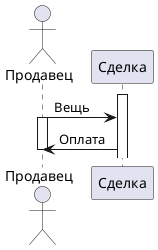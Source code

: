 @startuml
actor Продавец
participant Сделка

activate Сделка

Продавец -> Сделка: Вещь
activate Продавец
Сделка -> Продавец: Оплата
deactivate Продавец

@enduml